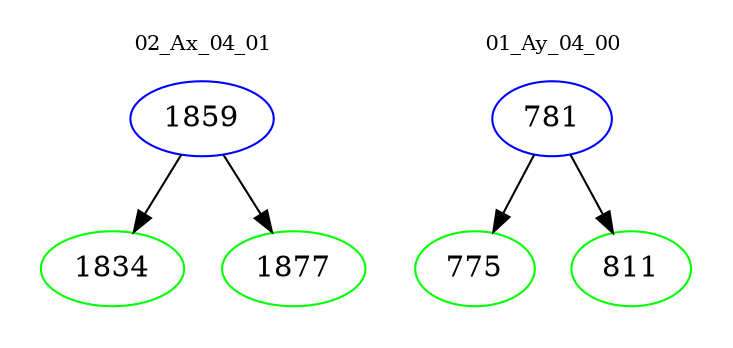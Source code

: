 digraph{
subgraph cluster_0 {
color = white
label = "02_Ax_04_01";
fontsize=10;
T0_1859 [label="1859", color="blue"]
T0_1859 -> T0_1834 [color="black"]
T0_1834 [label="1834", color="green"]
T0_1859 -> T0_1877 [color="black"]
T0_1877 [label="1877", color="green"]
}
subgraph cluster_1 {
color = white
label = "01_Ay_04_00";
fontsize=10;
T1_781 [label="781", color="blue"]
T1_781 -> T1_775 [color="black"]
T1_775 [label="775", color="green"]
T1_781 -> T1_811 [color="black"]
T1_811 [label="811", color="green"]
}
}
